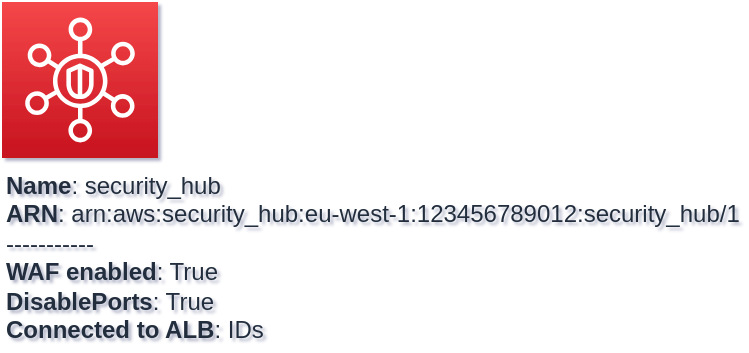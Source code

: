 <mxfile type="MultiCloud">
	<diagram id="diagram_1" name="AWS components">
		<mxGraphModel dx="1015" dy="661" grid="1" gridSize="10" guides="1" tooltips="1" connect="1" arrows="1" fold="1" page="1" pageScale="1" pageWidth="850" pageHeight="1100" math="0" shadow="1">
			<root>
				<mxCell id="0"/>
				<mxCell id="1" parent="0"/>
				<mxCell id="vertex:security_hub:arn:aws:security_hub:eu-west-1:123456789012:security_hub/1" value="&lt;b&gt;Name&lt;/b&gt;: security_hub&lt;BR&gt;&lt;b&gt;ARN&lt;/b&gt;: arn:aws:security_hub:eu-west-1:123456789012:security_hub/1&lt;BR&gt;-----------&lt;BR&gt;&lt;b&gt;WAF enabled&lt;/b&gt;: True&lt;BR&gt;&lt;b&gt;DisablePorts&lt;/b&gt;: True&lt;BR&gt;&lt;b&gt;Connected to ALB&lt;/b&gt;: IDs" style="sketch=0;outlineConnect=0;fontColor=#232F3E;gradientColor=#F54749;gradientDirection=north;fillColor=#C7131F;strokeColor=#ffffff;dashed=0;verticalLabelPosition=bottom;verticalAlign=top;align=left;html=1;fontSize=12;fontStyle=0;aspect=fixed;shape=mxgraph.aws4.resourceIcon;resIcon=mxgraph.aws4.security_hub;" parent="1" vertex="1">
					<mxGeometry width="78" height="78" as="geometry"/>
				</mxCell>
			</root>
		</mxGraphModel>
	</diagram>
</mxfile>